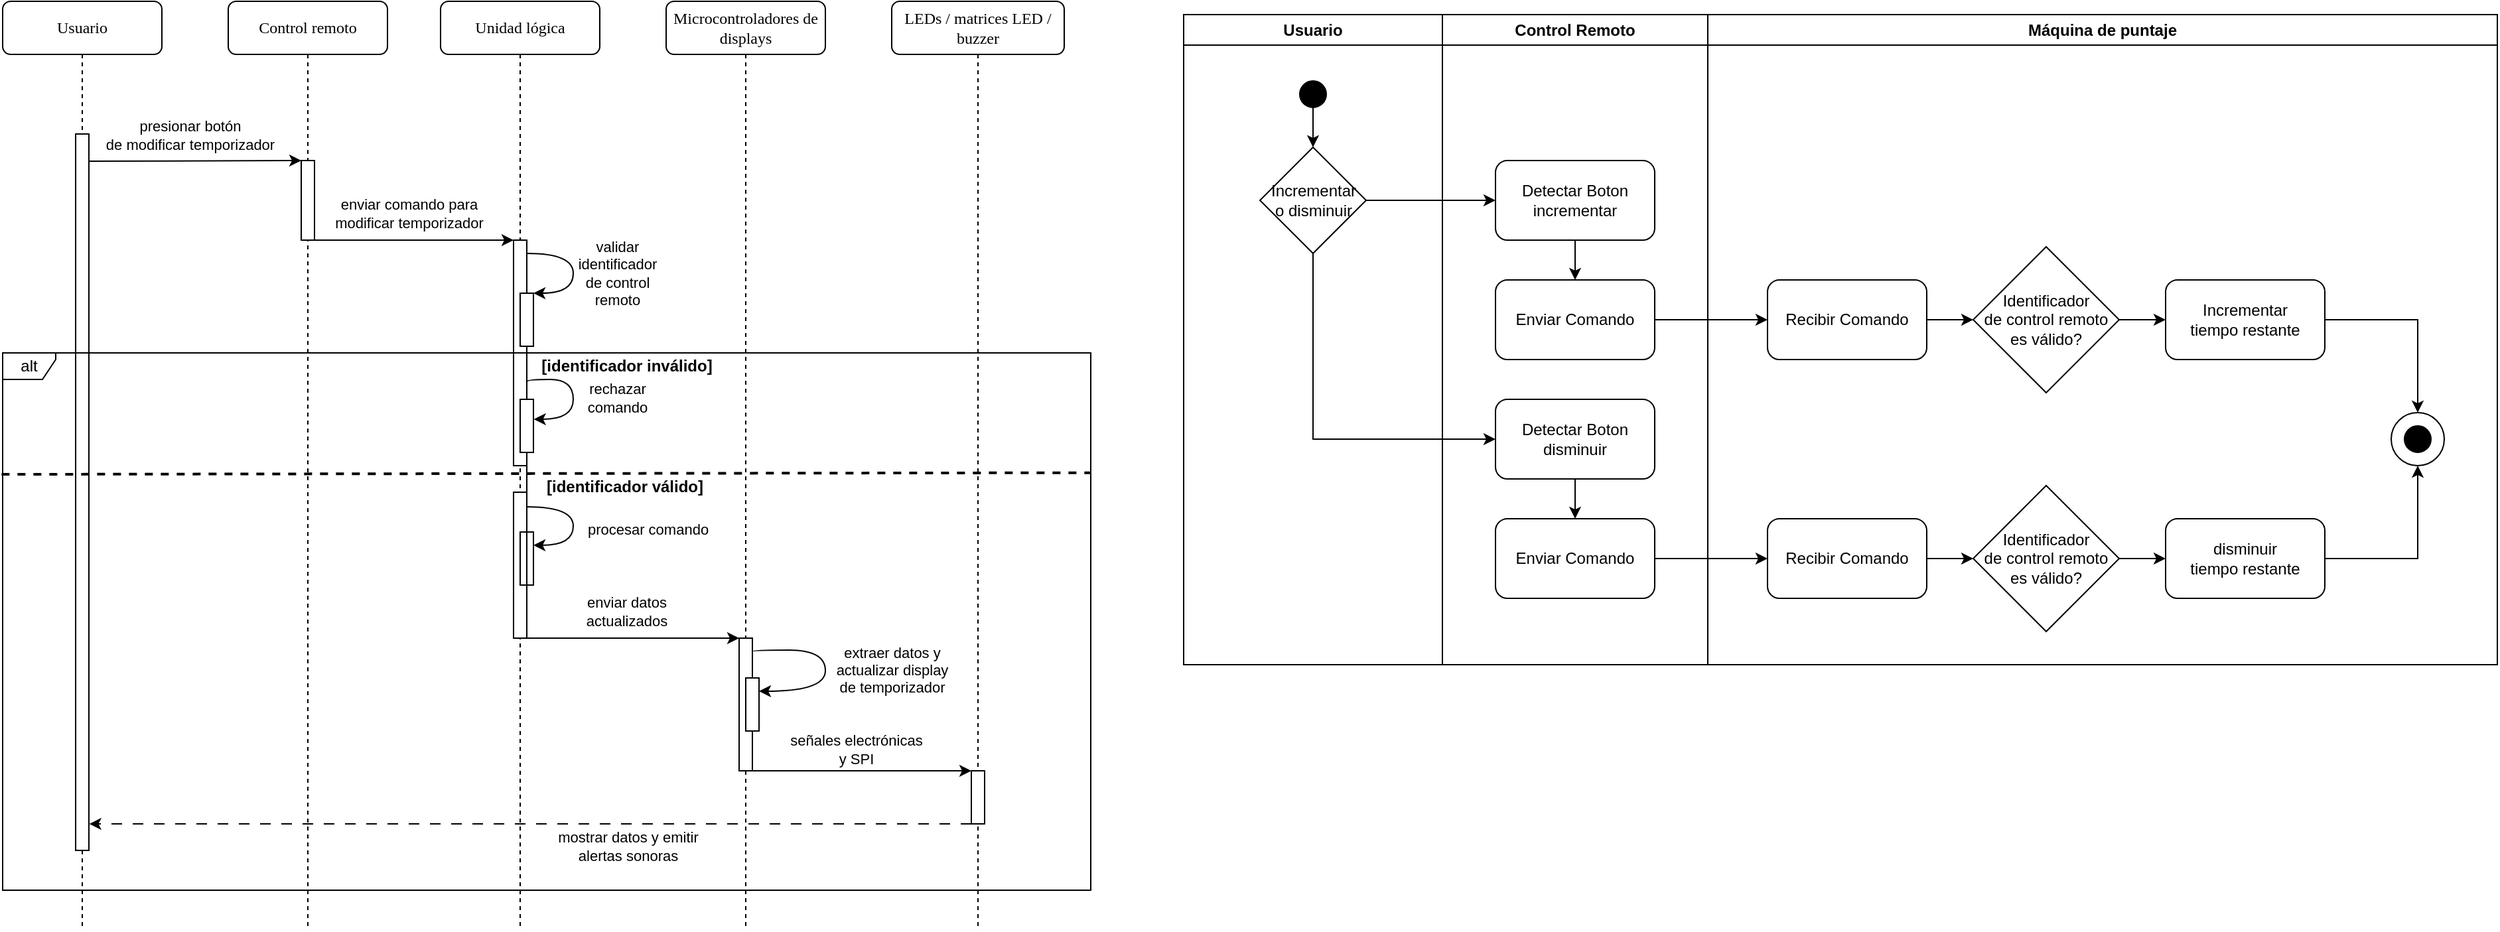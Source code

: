 <mxfile version="21.6.6" type="device">
  <diagram id="Gi5_93j05Tq5kSE1P_lF" name="Page-2">
    <mxGraphModel dx="1434" dy="782" grid="1" gridSize="10" guides="1" tooltips="1" connect="1" arrows="1" fold="1" page="1" pageScale="1" pageWidth="850" pageHeight="1100" math="0" shadow="0">
      <root>
        <mxCell id="0" />
        <mxCell id="1" parent="0" />
        <mxCell id="S5m8VR_HZ--lrlstfprA-1" value="Usuario" style="swimlane;whiteSpace=wrap;html=1;startSize=23;" parent="1" vertex="1">
          <mxGeometry x="960" y="120" width="195" height="490" as="geometry" />
        </mxCell>
        <mxCell id="bIC6PZaSWGzknsKboqKd-2" value="" style="edgeStyle=orthogonalEdgeStyle;rounded=0;orthogonalLoop=1;jettySize=auto;html=1;" parent="S5m8VR_HZ--lrlstfprA-1" source="18j1XGoCvIrTiXG_NGVG-85" target="bIC6PZaSWGzknsKboqKd-1" edge="1">
          <mxGeometry relative="1" as="geometry" />
        </mxCell>
        <mxCell id="18j1XGoCvIrTiXG_NGVG-85" value="" style="ellipse;whiteSpace=wrap;html=1;aspect=fixed;fillColor=#000000;" parent="S5m8VR_HZ--lrlstfprA-1" vertex="1">
          <mxGeometry x="87.5" y="50" width="20" height="20" as="geometry" />
        </mxCell>
        <mxCell id="bIC6PZaSWGzknsKboqKd-1" value="Incrementar&lt;br&gt;o disminuir" style="rhombus;whiteSpace=wrap;html=1;" parent="S5m8VR_HZ--lrlstfprA-1" vertex="1">
          <mxGeometry x="57.5" y="100" width="80" height="80" as="geometry" />
        </mxCell>
        <mxCell id="ePJA7sKkPswgZLmJT1RE-1" value="Control Remoto" style="swimlane;whiteSpace=wrap;html=1;" parent="1" vertex="1">
          <mxGeometry x="1155" y="120" width="200" height="490" as="geometry" />
        </mxCell>
        <mxCell id="7F6fqmXWAmK54oai2_qa-64" value="" style="edgeStyle=orthogonalEdgeStyle;rounded=0;orthogonalLoop=1;jettySize=auto;html=1;" parent="ePJA7sKkPswgZLmJT1RE-1" source="ePJA7sKkPswgZLmJT1RE-2" target="7F6fqmXWAmK54oai2_qa-50" edge="1">
          <mxGeometry relative="1" as="geometry" />
        </mxCell>
        <mxCell id="ePJA7sKkPswgZLmJT1RE-2" value="Detectar Boton disminuir" style="rounded=1;whiteSpace=wrap;html=1;" parent="ePJA7sKkPswgZLmJT1RE-1" vertex="1">
          <mxGeometry x="40" y="290" width="120" height="60" as="geometry" />
        </mxCell>
        <mxCell id="7F6fqmXWAmK54oai2_qa-50" value="Enviar Comando" style="rounded=1;whiteSpace=wrap;html=1;" parent="ePJA7sKkPswgZLmJT1RE-1" vertex="1">
          <mxGeometry x="40" y="380" width="120" height="60" as="geometry" />
        </mxCell>
        <mxCell id="bIC6PZaSWGzknsKboqKd-7" value="" style="edgeStyle=orthogonalEdgeStyle;rounded=0;orthogonalLoop=1;jettySize=auto;html=1;" parent="ePJA7sKkPswgZLmJT1RE-1" source="bIC6PZaSWGzknsKboqKd-3" target="bIC6PZaSWGzknsKboqKd-6" edge="1">
          <mxGeometry relative="1" as="geometry" />
        </mxCell>
        <mxCell id="bIC6PZaSWGzknsKboqKd-3" value="Detectar Boton incrementar" style="rounded=1;whiteSpace=wrap;html=1;" parent="ePJA7sKkPswgZLmJT1RE-1" vertex="1">
          <mxGeometry x="40" y="110" width="120" height="60" as="geometry" />
        </mxCell>
        <mxCell id="bIC6PZaSWGzknsKboqKd-6" value="Enviar Comando" style="rounded=1;whiteSpace=wrap;html=1;" parent="ePJA7sKkPswgZLmJT1RE-1" vertex="1">
          <mxGeometry x="40" y="200" width="120" height="60" as="geometry" />
        </mxCell>
        <mxCell id="7F6fqmXWAmK54oai2_qa-3" value="Control remoto" style="shape=umlLifeline;perimeter=lifelinePerimeter;whiteSpace=wrap;html=1;container=1;collapsible=0;recursiveResize=0;outlineConnect=0;rounded=1;shadow=0;comic=0;labelBackgroundColor=none;strokeWidth=1;fontFamily=Verdana;fontSize=12;align=center;" parent="1" vertex="1">
          <mxGeometry x="240" y="110" width="120" height="700" as="geometry" />
        </mxCell>
        <mxCell id="7F6fqmXWAmK54oai2_qa-4" value="" style="rounded=0;whiteSpace=wrap;html=1;" parent="7F6fqmXWAmK54oai2_qa-3" vertex="1">
          <mxGeometry x="55" y="120" width="10" height="60" as="geometry" />
        </mxCell>
        <mxCell id="7F6fqmXWAmK54oai2_qa-5" value="Unidad lógica" style="shape=umlLifeline;perimeter=lifelinePerimeter;whiteSpace=wrap;html=1;container=1;collapsible=0;recursiveResize=0;outlineConnect=0;rounded=1;shadow=0;comic=0;labelBackgroundColor=none;strokeWidth=1;fontFamily=Verdana;fontSize=12;align=center;" parent="1" vertex="1">
          <mxGeometry x="400" y="110" width="120" height="700" as="geometry" />
        </mxCell>
        <mxCell id="7F6fqmXWAmK54oai2_qa-71" value="" style="rounded=0;whiteSpace=wrap;html=1;" parent="7F6fqmXWAmK54oai2_qa-5" vertex="1">
          <mxGeometry x="55" y="370" width="10" height="110" as="geometry" />
        </mxCell>
        <mxCell id="7F6fqmXWAmK54oai2_qa-6" value="" style="rounded=0;whiteSpace=wrap;html=1;" parent="7F6fqmXWAmK54oai2_qa-5" vertex="1">
          <mxGeometry x="55" y="180" width="10" height="170" as="geometry" />
        </mxCell>
        <mxCell id="7F6fqmXWAmK54oai2_qa-7" value="" style="endArrow=classic;html=1;rounded=0;exitX=1.03;exitY=0.151;exitDx=0;exitDy=0;edgeStyle=orthogonalEdgeStyle;curved=1;entryX=1;entryY=0;entryDx=0;entryDy=0;exitPerimeter=0;" parent="7F6fqmXWAmK54oai2_qa-5" target="7F6fqmXWAmK54oai2_qa-9" edge="1">
          <mxGeometry width="50" height="50" relative="1" as="geometry">
            <mxPoint x="65.13" y="190.0" as="sourcePoint" />
            <mxPoint x="65.0" y="226.18" as="targetPoint" />
            <Array as="points">
              <mxPoint x="100" y="190" />
              <mxPoint x="100" y="220" />
            </Array>
          </mxGeometry>
        </mxCell>
        <mxCell id="7F6fqmXWAmK54oai2_qa-8" value="validar &lt;br&gt;identificador&lt;br&gt;de control&lt;br&gt;remoto" style="edgeLabel;html=1;align=center;verticalAlign=middle;resizable=0;points=[];" parent="7F6fqmXWAmK54oai2_qa-7" vertex="1" connectable="0">
          <mxGeometry x="-0.134" y="-1" relative="1" as="geometry">
            <mxPoint x="34" y="9" as="offset" />
          </mxGeometry>
        </mxCell>
        <mxCell id="7F6fqmXWAmK54oai2_qa-9" value="" style="rounded=0;whiteSpace=wrap;html=1;" parent="7F6fqmXWAmK54oai2_qa-5" vertex="1">
          <mxGeometry x="60" y="220" width="10" height="40" as="geometry" />
        </mxCell>
        <mxCell id="7F6fqmXWAmK54oai2_qa-11" value="[identificador inválido]" style="text;html=1;strokeColor=none;fillColor=none;align=center;verticalAlign=middle;whiteSpace=wrap;rounded=0;fontStyle=1" parent="7F6fqmXWAmK54oai2_qa-5" vertex="1">
          <mxGeometry x="74.5" y="265" width="131" height="20" as="geometry" />
        </mxCell>
        <mxCell id="7F6fqmXWAmK54oai2_qa-12" value="[identificador válido]" style="text;html=1;strokeColor=none;fillColor=none;align=center;verticalAlign=middle;whiteSpace=wrap;rounded=0;fontStyle=1" parent="7F6fqmXWAmK54oai2_qa-5" vertex="1">
          <mxGeometry x="74.5" y="356" width="128.12" height="20" as="geometry" />
        </mxCell>
        <mxCell id="7F6fqmXWAmK54oai2_qa-13" value="" style="rounded=0;whiteSpace=wrap;html=1;" parent="7F6fqmXWAmK54oai2_qa-5" vertex="1">
          <mxGeometry x="60" y="300" width="10" height="40" as="geometry" />
        </mxCell>
        <mxCell id="7F6fqmXWAmK54oai2_qa-14" value="" style="endArrow=classic;html=1;rounded=0;exitX=1.019;exitY=0.627;exitDx=0;exitDy=0;edgeStyle=orthogonalEdgeStyle;curved=1;entryX=1.032;entryY=0.375;entryDx=0;entryDy=0;entryPerimeter=0;exitPerimeter=0;" parent="7F6fqmXWAmK54oai2_qa-5" source="7F6fqmXWAmK54oai2_qa-6" target="7F6fqmXWAmK54oai2_qa-13" edge="1">
          <mxGeometry width="50" height="50" relative="1" as="geometry">
            <mxPoint x="65.0" y="285" as="sourcePoint" />
            <mxPoint x="69.87" y="315" as="targetPoint" />
            <Array as="points">
              <mxPoint x="65" y="285" />
              <mxPoint x="100" y="285" />
              <mxPoint x="100" y="315" />
            </Array>
          </mxGeometry>
        </mxCell>
        <mxCell id="7F6fqmXWAmK54oai2_qa-15" value="rechazar &lt;br&gt;comando" style="edgeLabel;html=1;align=center;verticalAlign=middle;resizable=0;points=[];" parent="7F6fqmXWAmK54oai2_qa-14" vertex="1" connectable="0">
          <mxGeometry x="-0.134" y="-1" relative="1" as="geometry">
            <mxPoint x="34" y="9" as="offset" />
          </mxGeometry>
        </mxCell>
        <mxCell id="7F6fqmXWAmK54oai2_qa-16" value="" style="rounded=0;whiteSpace=wrap;html=1;" parent="7F6fqmXWAmK54oai2_qa-5" vertex="1">
          <mxGeometry x="60" y="400" width="10" height="40" as="geometry" />
        </mxCell>
        <mxCell id="7F6fqmXWAmK54oai2_qa-17" value="" style="endArrow=classic;html=1;rounded=0;edgeStyle=orthogonalEdgeStyle;curved=1;" parent="7F6fqmXWAmK54oai2_qa-5" source="7F6fqmXWAmK54oai2_qa-71" edge="1">
          <mxGeometry width="50" height="50" relative="1" as="geometry">
            <mxPoint x="70" y="381" as="sourcePoint" />
            <mxPoint x="70" y="410" as="targetPoint" />
            <Array as="points">
              <mxPoint x="100" y="381" />
              <mxPoint x="100" y="410" />
            </Array>
          </mxGeometry>
        </mxCell>
        <mxCell id="7F6fqmXWAmK54oai2_qa-18" value="procesar comando" style="edgeLabel;html=1;align=center;verticalAlign=middle;resizable=0;points=[];" parent="7F6fqmXWAmK54oai2_qa-17" vertex="1" connectable="0">
          <mxGeometry x="-0.134" y="-1" relative="1" as="geometry">
            <mxPoint x="57" y="11" as="offset" />
          </mxGeometry>
        </mxCell>
        <mxCell id="7F6fqmXWAmK54oai2_qa-19" value="Microcontroladores de displays" style="shape=umlLifeline;perimeter=lifelinePerimeter;whiteSpace=wrap;html=1;container=1;collapsible=0;recursiveResize=0;outlineConnect=0;rounded=1;shadow=0;comic=0;labelBackgroundColor=none;strokeWidth=1;fontFamily=Verdana;fontSize=12;align=center;size=40;" parent="1" vertex="1">
          <mxGeometry x="570" y="110" width="120" height="700" as="geometry" />
        </mxCell>
        <mxCell id="7F6fqmXWAmK54oai2_qa-20" value="LEDs / matrices LED / buzzer" style="shape=umlLifeline;perimeter=lifelinePerimeter;whiteSpace=wrap;html=1;container=1;collapsible=0;recursiveResize=0;outlineConnect=0;rounded=1;shadow=0;comic=0;labelBackgroundColor=none;strokeWidth=1;fontFamily=Verdana;fontSize=12;align=center;" parent="1" vertex="1">
          <mxGeometry x="740" y="110" width="130" height="700" as="geometry" />
        </mxCell>
        <mxCell id="7F6fqmXWAmK54oai2_qa-21" value="Usuario" style="shape=umlLifeline;perimeter=lifelinePerimeter;whiteSpace=wrap;html=1;container=1;collapsible=0;recursiveResize=0;outlineConnect=0;rounded=1;shadow=0;comic=0;labelBackgroundColor=none;strokeWidth=1;fontFamily=Verdana;fontSize=12;align=center;" parent="1" vertex="1">
          <mxGeometry x="70" y="110" width="120" height="700" as="geometry" />
        </mxCell>
        <mxCell id="7F6fqmXWAmK54oai2_qa-22" value="" style="rounded=0;whiteSpace=wrap;html=1;" parent="7F6fqmXWAmK54oai2_qa-21" vertex="1">
          <mxGeometry x="55" y="100" width="10" height="540" as="geometry" />
        </mxCell>
        <mxCell id="7F6fqmXWAmK54oai2_qa-23" value="" style="endArrow=classic;html=1;rounded=0;exitX=1.032;exitY=0.038;exitDx=0;exitDy=0;exitPerimeter=0;entryX=0;entryY=0;entryDx=0;entryDy=0;" parent="1" source="7F6fqmXWAmK54oai2_qa-22" target="7F6fqmXWAmK54oai2_qa-4" edge="1">
          <mxGeometry width="50" height="50" relative="1" as="geometry">
            <mxPoint x="300" y="230" as="sourcePoint" />
            <mxPoint x="350" y="180" as="targetPoint" />
          </mxGeometry>
        </mxCell>
        <mxCell id="7F6fqmXWAmK54oai2_qa-24" value="presionar botón &lt;br&gt;de modificar temporizador" style="edgeLabel;html=1;align=center;verticalAlign=middle;resizable=0;points=[];" parent="7F6fqmXWAmK54oai2_qa-23" vertex="1" connectable="0">
          <mxGeometry x="-0.134" y="-1" relative="1" as="geometry">
            <mxPoint x="6" y="-21" as="offset" />
          </mxGeometry>
        </mxCell>
        <mxCell id="7F6fqmXWAmK54oai2_qa-25" value="" style="endArrow=classic;html=1;rounded=0;exitX=1;exitY=1;exitDx=0;exitDy=0;entryX=0;entryY=0;entryDx=0;entryDy=0;" parent="1" source="7F6fqmXWAmK54oai2_qa-4" target="7F6fqmXWAmK54oai2_qa-6" edge="1">
          <mxGeometry width="50" height="50" relative="1" as="geometry">
            <mxPoint x="320" y="290" as="sourcePoint" />
            <mxPoint x="450" y="290" as="targetPoint" />
          </mxGeometry>
        </mxCell>
        <mxCell id="7F6fqmXWAmK54oai2_qa-26" value="enviar comando para&lt;br&gt;modificar temporizador" style="edgeLabel;html=1;align=center;verticalAlign=middle;resizable=0;points=[];" parent="7F6fqmXWAmK54oai2_qa-25" vertex="1" connectable="0">
          <mxGeometry x="-0.134" y="-1" relative="1" as="geometry">
            <mxPoint x="6" y="-21" as="offset" />
          </mxGeometry>
        </mxCell>
        <mxCell id="7F6fqmXWAmK54oai2_qa-27" value="alt" style="shape=umlFrame;whiteSpace=wrap;html=1;pointerEvents=0;width=40;height=20;" parent="1" vertex="1">
          <mxGeometry x="70" y="375" width="820" height="405" as="geometry" />
        </mxCell>
        <mxCell id="7F6fqmXWAmK54oai2_qa-28" style="edgeStyle=orthogonalEdgeStyle;rounded=0;orthogonalLoop=1;jettySize=auto;html=1;exitX=1;exitY=1;exitDx=0;exitDy=0;entryX=0;entryY=0;entryDx=0;entryDy=0;" parent="1" source="7F6fqmXWAmK54oai2_qa-30" target="7F6fqmXWAmK54oai2_qa-38" edge="1">
          <mxGeometry relative="1" as="geometry">
            <Array as="points">
              <mxPoint x="680" y="690" />
              <mxPoint x="680" y="690" />
            </Array>
          </mxGeometry>
        </mxCell>
        <mxCell id="7F6fqmXWAmK54oai2_qa-29" value="señales electrónicas &lt;br&gt;y SPI" style="edgeLabel;html=1;align=center;verticalAlign=middle;resizable=0;points=[];" parent="7F6fqmXWAmK54oai2_qa-28" vertex="1" connectable="0">
          <mxGeometry x="-0.185" y="-2" relative="1" as="geometry">
            <mxPoint x="11" y="-18" as="offset" />
          </mxGeometry>
        </mxCell>
        <mxCell id="7F6fqmXWAmK54oai2_qa-30" value="" style="rounded=0;whiteSpace=wrap;html=1;" parent="1" vertex="1">
          <mxGeometry x="625" y="590" width="10" height="100" as="geometry" />
        </mxCell>
        <mxCell id="7F6fqmXWAmK54oai2_qa-31" style="edgeStyle=orthogonalEdgeStyle;rounded=0;orthogonalLoop=1;jettySize=auto;html=1;exitX=1;exitY=1;exitDx=0;exitDy=0;entryX=0;entryY=0;entryDx=0;entryDy=0;" parent="1" source="7F6fqmXWAmK54oai2_qa-6" target="7F6fqmXWAmK54oai2_qa-30" edge="1">
          <mxGeometry relative="1" as="geometry">
            <Array as="points">
              <mxPoint x="510" y="590" />
              <mxPoint x="510" y="590" />
            </Array>
          </mxGeometry>
        </mxCell>
        <mxCell id="7F6fqmXWAmK54oai2_qa-32" value="enviar datos &lt;br&gt;actualizados" style="edgeLabel;html=1;align=center;verticalAlign=middle;resizable=0;points=[];" parent="7F6fqmXWAmK54oai2_qa-31" vertex="1" connectable="0">
          <mxGeometry x="-0.098" relative="1" as="geometry">
            <mxPoint x="74" y="-20" as="offset" />
          </mxGeometry>
        </mxCell>
        <mxCell id="7F6fqmXWAmK54oai2_qa-33" value="" style="rounded=0;whiteSpace=wrap;html=1;" parent="1" vertex="1">
          <mxGeometry x="630" y="620" width="10" height="40" as="geometry" />
        </mxCell>
        <mxCell id="7F6fqmXWAmK54oai2_qa-34" value="" style="endArrow=classic;html=1;rounded=0;edgeStyle=orthogonalEdgeStyle;curved=1;entryX=1;entryY=0.25;entryDx=0;entryDy=0;" parent="1" target="7F6fqmXWAmK54oai2_qa-33" edge="1">
          <mxGeometry width="50" height="50" relative="1" as="geometry">
            <mxPoint x="635" y="600" as="sourcePoint" />
            <mxPoint x="660" y="619" as="targetPoint" />
            <Array as="points">
              <mxPoint x="690" y="599" />
              <mxPoint x="690" y="630" />
            </Array>
          </mxGeometry>
        </mxCell>
        <mxCell id="7F6fqmXWAmK54oai2_qa-35" value="extraer datos y &lt;br&gt;actualizar display&lt;br&gt;de temporizador" style="edgeLabel;html=1;align=center;verticalAlign=middle;resizable=0;points=[];" parent="7F6fqmXWAmK54oai2_qa-34" vertex="1" connectable="0">
          <mxGeometry x="-0.134" y="-1" relative="1" as="geometry">
            <mxPoint x="51" y="11" as="offset" />
          </mxGeometry>
        </mxCell>
        <mxCell id="7F6fqmXWAmK54oai2_qa-36" style="edgeStyle=orthogonalEdgeStyle;rounded=0;orthogonalLoop=1;jettySize=auto;html=1;exitX=0;exitY=1;exitDx=0;exitDy=0;entryX=1.028;entryY=0.963;entryDx=0;entryDy=0;entryPerimeter=0;dashed=1;dashPattern=8 8;" parent="1" source="7F6fqmXWAmK54oai2_qa-38" target="7F6fqmXWAmK54oai2_qa-22" edge="1">
          <mxGeometry relative="1" as="geometry">
            <Array as="points">
              <mxPoint x="620" y="730" />
              <mxPoint x="620" y="730" />
            </Array>
          </mxGeometry>
        </mxCell>
        <mxCell id="7F6fqmXWAmK54oai2_qa-37" value="mostrar datos y emitir &lt;br&gt;alertas sonoras" style="edgeLabel;html=1;align=center;verticalAlign=middle;resizable=0;points=[];" parent="7F6fqmXWAmK54oai2_qa-36" vertex="1" connectable="0">
          <mxGeometry x="-0.297" relative="1" as="geometry">
            <mxPoint x="-26" y="17" as="offset" />
          </mxGeometry>
        </mxCell>
        <mxCell id="7F6fqmXWAmK54oai2_qa-38" value="" style="rounded=0;whiteSpace=wrap;html=1;" parent="1" vertex="1">
          <mxGeometry x="800" y="690" width="10" height="40" as="geometry" />
        </mxCell>
        <mxCell id="7F6fqmXWAmK54oai2_qa-39" value="Máquina de puntaje" style="swimlane;whiteSpace=wrap;html=1;" parent="1" vertex="1">
          <mxGeometry x="1355" y="120" width="595" height="490" as="geometry" />
        </mxCell>
        <mxCell id="bIC6PZaSWGzknsKboqKd-15" value="" style="edgeStyle=orthogonalEdgeStyle;rounded=0;orthogonalLoop=1;jettySize=auto;html=1;" parent="7F6fqmXWAmK54oai2_qa-39" source="7F6fqmXWAmK54oai2_qa-48" target="7F6fqmXWAmK54oai2_qa-60" edge="1">
          <mxGeometry relative="1" as="geometry" />
        </mxCell>
        <mxCell id="7F6fqmXWAmK54oai2_qa-48" value="Identificador&lt;br&gt;de control remoto es válido?" style="rhombus;whiteSpace=wrap;html=1;" parent="7F6fqmXWAmK54oai2_qa-39" vertex="1">
          <mxGeometry x="200" y="175" width="110" height="110" as="geometry" />
        </mxCell>
        <mxCell id="7F6fqmXWAmK54oai2_qa-53" value="" style="edgeStyle=orthogonalEdgeStyle;rounded=0;orthogonalLoop=1;jettySize=auto;html=1;" parent="7F6fqmXWAmK54oai2_qa-39" source="7F6fqmXWAmK54oai2_qa-51" target="7F6fqmXWAmK54oai2_qa-48" edge="1">
          <mxGeometry relative="1" as="geometry" />
        </mxCell>
        <mxCell id="7F6fqmXWAmK54oai2_qa-51" value="Recibir Comando" style="rounded=1;whiteSpace=wrap;html=1;" parent="7F6fqmXWAmK54oai2_qa-39" vertex="1">
          <mxGeometry x="45" y="200" width="120" height="60" as="geometry" />
        </mxCell>
        <mxCell id="bIC6PZaSWGzknsKboqKd-16" style="edgeStyle=orthogonalEdgeStyle;rounded=0;orthogonalLoop=1;jettySize=auto;html=1;entryX=0.5;entryY=0;entryDx=0;entryDy=0;" parent="7F6fqmXWAmK54oai2_qa-39" source="7F6fqmXWAmK54oai2_qa-60" target="18j1XGoCvIrTiXG_NGVG-71" edge="1">
          <mxGeometry relative="1" as="geometry" />
        </mxCell>
        <mxCell id="7F6fqmXWAmK54oai2_qa-60" value="Incrementar&lt;br&gt;tiempo restante" style="rounded=1;whiteSpace=wrap;html=1;" parent="7F6fqmXWAmK54oai2_qa-39" vertex="1">
          <mxGeometry x="345" y="200" width="120" height="60" as="geometry" />
        </mxCell>
        <mxCell id="bIC6PZaSWGzknsKboqKd-14" value="" style="edgeStyle=orthogonalEdgeStyle;rounded=0;orthogonalLoop=1;jettySize=auto;html=1;" parent="7F6fqmXWAmK54oai2_qa-39" source="bIC6PZaSWGzknsKboqKd-10" target="bIC6PZaSWGzknsKboqKd-13" edge="1">
          <mxGeometry relative="1" as="geometry" />
        </mxCell>
        <mxCell id="bIC6PZaSWGzknsKboqKd-10" value="Identificador&lt;br&gt;de control remoto es válido?" style="rhombus;whiteSpace=wrap;html=1;" parent="7F6fqmXWAmK54oai2_qa-39" vertex="1">
          <mxGeometry x="200" y="355" width="110" height="110" as="geometry" />
        </mxCell>
        <mxCell id="bIC6PZaSWGzknsKboqKd-11" value="" style="edgeStyle=orthogonalEdgeStyle;rounded=0;orthogonalLoop=1;jettySize=auto;html=1;" parent="7F6fqmXWAmK54oai2_qa-39" source="bIC6PZaSWGzknsKboqKd-12" target="bIC6PZaSWGzknsKboqKd-10" edge="1">
          <mxGeometry relative="1" as="geometry" />
        </mxCell>
        <mxCell id="bIC6PZaSWGzknsKboqKd-12" value="Recibir Comando" style="rounded=1;whiteSpace=wrap;html=1;" parent="7F6fqmXWAmK54oai2_qa-39" vertex="1">
          <mxGeometry x="45" y="380" width="120" height="60" as="geometry" />
        </mxCell>
        <mxCell id="bIC6PZaSWGzknsKboqKd-17" style="edgeStyle=orthogonalEdgeStyle;rounded=0;orthogonalLoop=1;jettySize=auto;html=1;entryX=0.5;entryY=1;entryDx=0;entryDy=0;" parent="7F6fqmXWAmK54oai2_qa-39" source="bIC6PZaSWGzknsKboqKd-13" target="18j1XGoCvIrTiXG_NGVG-71" edge="1">
          <mxGeometry relative="1" as="geometry" />
        </mxCell>
        <mxCell id="bIC6PZaSWGzknsKboqKd-13" value="disminuir&lt;br style=&quot;border-color: var(--border-color);&quot;&gt;tiempo restante" style="rounded=1;whiteSpace=wrap;html=1;" parent="7F6fqmXWAmK54oai2_qa-39" vertex="1">
          <mxGeometry x="345" y="380" width="120" height="60" as="geometry" />
        </mxCell>
        <mxCell id="18j1XGoCvIrTiXG_NGVG-73" value="" style="group" parent="7F6fqmXWAmK54oai2_qa-39" vertex="1" connectable="0">
          <mxGeometry x="515" y="300" width="40" height="40" as="geometry" />
        </mxCell>
        <mxCell id="18j1XGoCvIrTiXG_NGVG-71" value="" style="ellipse;whiteSpace=wrap;html=1;aspect=fixed;" parent="18j1XGoCvIrTiXG_NGVG-73" vertex="1">
          <mxGeometry width="40" height="40" as="geometry" />
        </mxCell>
        <mxCell id="18j1XGoCvIrTiXG_NGVG-72" value="" style="ellipse;whiteSpace=wrap;html=1;aspect=fixed;fillColor=#000000;" parent="18j1XGoCvIrTiXG_NGVG-73" vertex="1">
          <mxGeometry x="10" y="10" width="20" height="20" as="geometry" />
        </mxCell>
        <mxCell id="7F6fqmXWAmK54oai2_qa-10" value="" style="endArrow=none;dashed=1;html=1;strokeWidth=2;rounded=0;exitX=-0.001;exitY=0.226;exitDx=0;exitDy=0;exitPerimeter=0;entryX=1;entryY=0.223;entryDx=0;entryDy=0;entryPerimeter=0;" parent="1" source="7F6fqmXWAmK54oai2_qa-27" target="7F6fqmXWAmK54oai2_qa-27" edge="1">
          <mxGeometry width="50" height="50" relative="1" as="geometry">
            <mxPoint x="410.23" y="461.17" as="sourcePoint" />
            <mxPoint x="900" y="462" as="targetPoint" />
          </mxGeometry>
        </mxCell>
        <mxCell id="bIC6PZaSWGzknsKboqKd-4" value="" style="edgeStyle=orthogonalEdgeStyle;rounded=0;orthogonalLoop=1;jettySize=auto;html=1;" parent="1" source="bIC6PZaSWGzknsKboqKd-1" target="bIC6PZaSWGzknsKboqKd-3" edge="1">
          <mxGeometry relative="1" as="geometry" />
        </mxCell>
        <mxCell id="bIC6PZaSWGzknsKboqKd-5" style="edgeStyle=orthogonalEdgeStyle;rounded=0;orthogonalLoop=1;jettySize=auto;html=1;" parent="1" source="bIC6PZaSWGzknsKboqKd-1" target="ePJA7sKkPswgZLmJT1RE-2" edge="1">
          <mxGeometry relative="1" as="geometry">
            <Array as="points">
              <mxPoint x="1058" y="440" />
            </Array>
          </mxGeometry>
        </mxCell>
        <mxCell id="bIC6PZaSWGzknsKboqKd-9" value="" style="edgeStyle=orthogonalEdgeStyle;rounded=0;orthogonalLoop=1;jettySize=auto;html=1;" parent="1" source="bIC6PZaSWGzknsKboqKd-6" target="7F6fqmXWAmK54oai2_qa-51" edge="1">
          <mxGeometry relative="1" as="geometry" />
        </mxCell>
        <mxCell id="bIC6PZaSWGzknsKboqKd-18" value="" style="edgeStyle=orthogonalEdgeStyle;rounded=0;orthogonalLoop=1;jettySize=auto;html=1;" parent="1" source="7F6fqmXWAmK54oai2_qa-50" target="bIC6PZaSWGzknsKboqKd-12" edge="1">
          <mxGeometry relative="1" as="geometry" />
        </mxCell>
      </root>
    </mxGraphModel>
  </diagram>
</mxfile>

